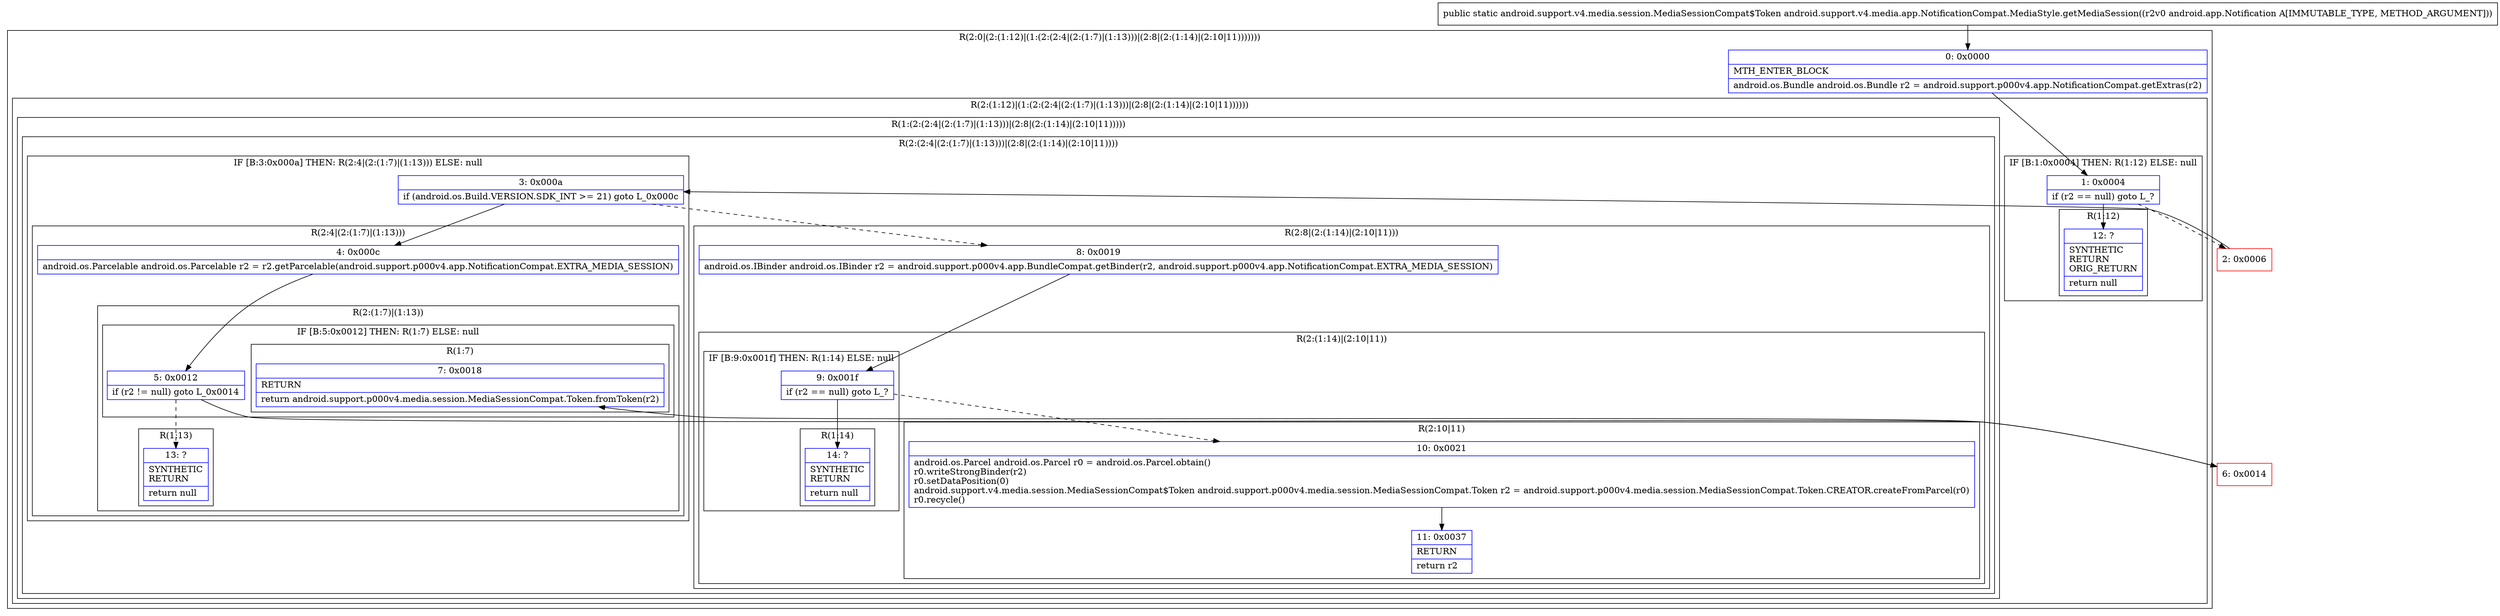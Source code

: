 digraph "CFG forandroid.support.v4.media.app.NotificationCompat.MediaStyle.getMediaSession(Landroid\/app\/Notification;)Landroid\/support\/v4\/media\/session\/MediaSessionCompat$Token;" {
subgraph cluster_Region_516089958 {
label = "R(2:0|(2:(1:12)|(1:(2:(2:4|(2:(1:7)|(1:13)))|(2:8|(2:(1:14)|(2:10|11)))))))";
node [shape=record,color=blue];
Node_0 [shape=record,label="{0\:\ 0x0000|MTH_ENTER_BLOCK\l|android.os.Bundle android.os.Bundle r2 = android.support.p000v4.app.NotificationCompat.getExtras(r2)\l}"];
subgraph cluster_Region_1150395223 {
label = "R(2:(1:12)|(1:(2:(2:4|(2:(1:7)|(1:13)))|(2:8|(2:(1:14)|(2:10|11))))))";
node [shape=record,color=blue];
subgraph cluster_IfRegion_986804787 {
label = "IF [B:1:0x0004] THEN: R(1:12) ELSE: null";
node [shape=record,color=blue];
Node_1 [shape=record,label="{1\:\ 0x0004|if (r2 == null) goto L_?\l}"];
subgraph cluster_Region_1579795709 {
label = "R(1:12)";
node [shape=record,color=blue];
Node_12 [shape=record,label="{12\:\ ?|SYNTHETIC\lRETURN\lORIG_RETURN\l|return null\l}"];
}
}
subgraph cluster_Region_2030777426 {
label = "R(1:(2:(2:4|(2:(1:7)|(1:13)))|(2:8|(2:(1:14)|(2:10|11)))))";
node [shape=record,color=blue];
subgraph cluster_Region_28151417 {
label = "R(2:(2:4|(2:(1:7)|(1:13)))|(2:8|(2:(1:14)|(2:10|11))))";
node [shape=record,color=blue];
subgraph cluster_IfRegion_1215237632 {
label = "IF [B:3:0x000a] THEN: R(2:4|(2:(1:7)|(1:13))) ELSE: null";
node [shape=record,color=blue];
Node_3 [shape=record,label="{3\:\ 0x000a|if (android.os.Build.VERSION.SDK_INT \>= 21) goto L_0x000c\l}"];
subgraph cluster_Region_2127096146 {
label = "R(2:4|(2:(1:7)|(1:13)))";
node [shape=record,color=blue];
Node_4 [shape=record,label="{4\:\ 0x000c|android.os.Parcelable android.os.Parcelable r2 = r2.getParcelable(android.support.p000v4.app.NotificationCompat.EXTRA_MEDIA_SESSION)\l}"];
subgraph cluster_Region_1492202972 {
label = "R(2:(1:7)|(1:13))";
node [shape=record,color=blue];
subgraph cluster_IfRegion_647249802 {
label = "IF [B:5:0x0012] THEN: R(1:7) ELSE: null";
node [shape=record,color=blue];
Node_5 [shape=record,label="{5\:\ 0x0012|if (r2 != null) goto L_0x0014\l}"];
subgraph cluster_Region_813457647 {
label = "R(1:7)";
node [shape=record,color=blue];
Node_7 [shape=record,label="{7\:\ 0x0018|RETURN\l|return android.support.p000v4.media.session.MediaSessionCompat.Token.fromToken(r2)\l}"];
}
}
subgraph cluster_Region_2021143348 {
label = "R(1:13)";
node [shape=record,color=blue];
Node_13 [shape=record,label="{13\:\ ?|SYNTHETIC\lRETURN\l|return null\l}"];
}
}
}
}
subgraph cluster_Region_659961106 {
label = "R(2:8|(2:(1:14)|(2:10|11)))";
node [shape=record,color=blue];
Node_8 [shape=record,label="{8\:\ 0x0019|android.os.IBinder android.os.IBinder r2 = android.support.p000v4.app.BundleCompat.getBinder(r2, android.support.p000v4.app.NotificationCompat.EXTRA_MEDIA_SESSION)\l}"];
subgraph cluster_Region_357278724 {
label = "R(2:(1:14)|(2:10|11))";
node [shape=record,color=blue];
subgraph cluster_IfRegion_777943110 {
label = "IF [B:9:0x001f] THEN: R(1:14) ELSE: null";
node [shape=record,color=blue];
Node_9 [shape=record,label="{9\:\ 0x001f|if (r2 == null) goto L_?\l}"];
subgraph cluster_Region_635742115 {
label = "R(1:14)";
node [shape=record,color=blue];
Node_14 [shape=record,label="{14\:\ ?|SYNTHETIC\lRETURN\l|return null\l}"];
}
}
subgraph cluster_Region_531617620 {
label = "R(2:10|11)";
node [shape=record,color=blue];
Node_10 [shape=record,label="{10\:\ 0x0021|android.os.Parcel android.os.Parcel r0 = android.os.Parcel.obtain()\lr0.writeStrongBinder(r2)\lr0.setDataPosition(0)\landroid.support.v4.media.session.MediaSessionCompat$Token android.support.p000v4.media.session.MediaSessionCompat.Token r2 = android.support.p000v4.media.session.MediaSessionCompat.Token.CREATOR.createFromParcel(r0)\lr0.recycle()\l}"];
Node_11 [shape=record,label="{11\:\ 0x0037|RETURN\l|return r2\l}"];
}
}
}
}
}
}
}
Node_2 [shape=record,color=red,label="{2\:\ 0x0006}"];
Node_6 [shape=record,color=red,label="{6\:\ 0x0014}"];
MethodNode[shape=record,label="{public static android.support.v4.media.session.MediaSessionCompat$Token android.support.v4.media.app.NotificationCompat.MediaStyle.getMediaSession((r2v0 android.app.Notification A[IMMUTABLE_TYPE, METHOD_ARGUMENT])) }"];
MethodNode -> Node_0;
Node_0 -> Node_1;
Node_1 -> Node_2[style=dashed];
Node_1 -> Node_12;
Node_3 -> Node_4;
Node_3 -> Node_8[style=dashed];
Node_4 -> Node_5;
Node_5 -> Node_6;
Node_5 -> Node_13[style=dashed];
Node_8 -> Node_9;
Node_9 -> Node_10[style=dashed];
Node_9 -> Node_14;
Node_10 -> Node_11;
Node_2 -> Node_3;
Node_6 -> Node_7;
}

